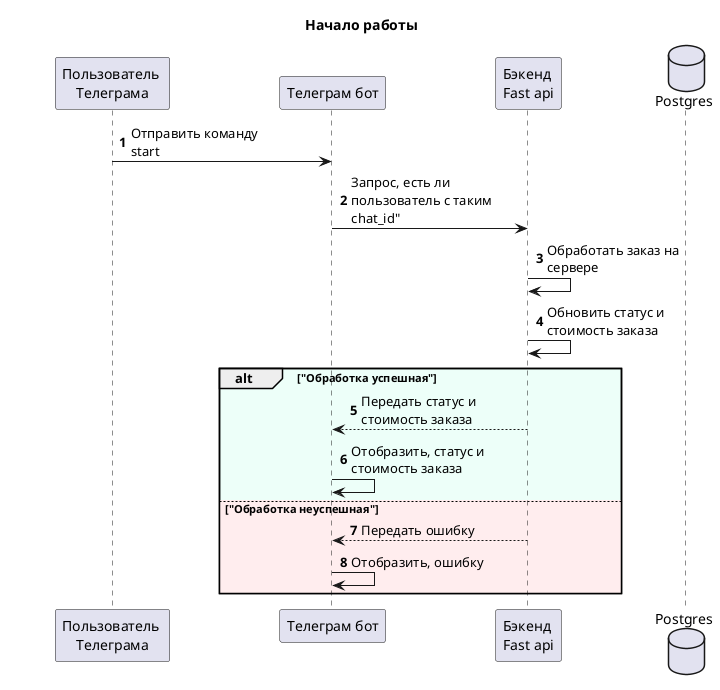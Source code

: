 @startuml telegram_bot_start
title "Начало работы"
autonumber
skinparam {
  MaxMessageSize 150
}
skinparam sequence {
  ParticipantPadding 50
}
participant "Пользователь \nТелеграма" as ct order 20
participant "Телеграм бот" as tb order 20
participant "Бэкенд \nFast api" as backend order 30
database "Postgres" as db order 40

ct -> tb : Отправить команду start
tb -> backend : Запрос, есть ли пользователь с таким chat_id"
backend -> backend : Обработать заказ на сервере
!$st = "статус и стоимость заказа"
!$er = "ошибку"
backend -> backend : Обновить $st
alt #edfff9 "Обработка успешная"
  backend --> tb :  Передать $st
  tb -> tb : Отобразить, $st
else #ffedee "Обработка неуспешная"
  backend --> tb :  Передать $er
  tb -> tb : Отобразить, $er
end
@enduml